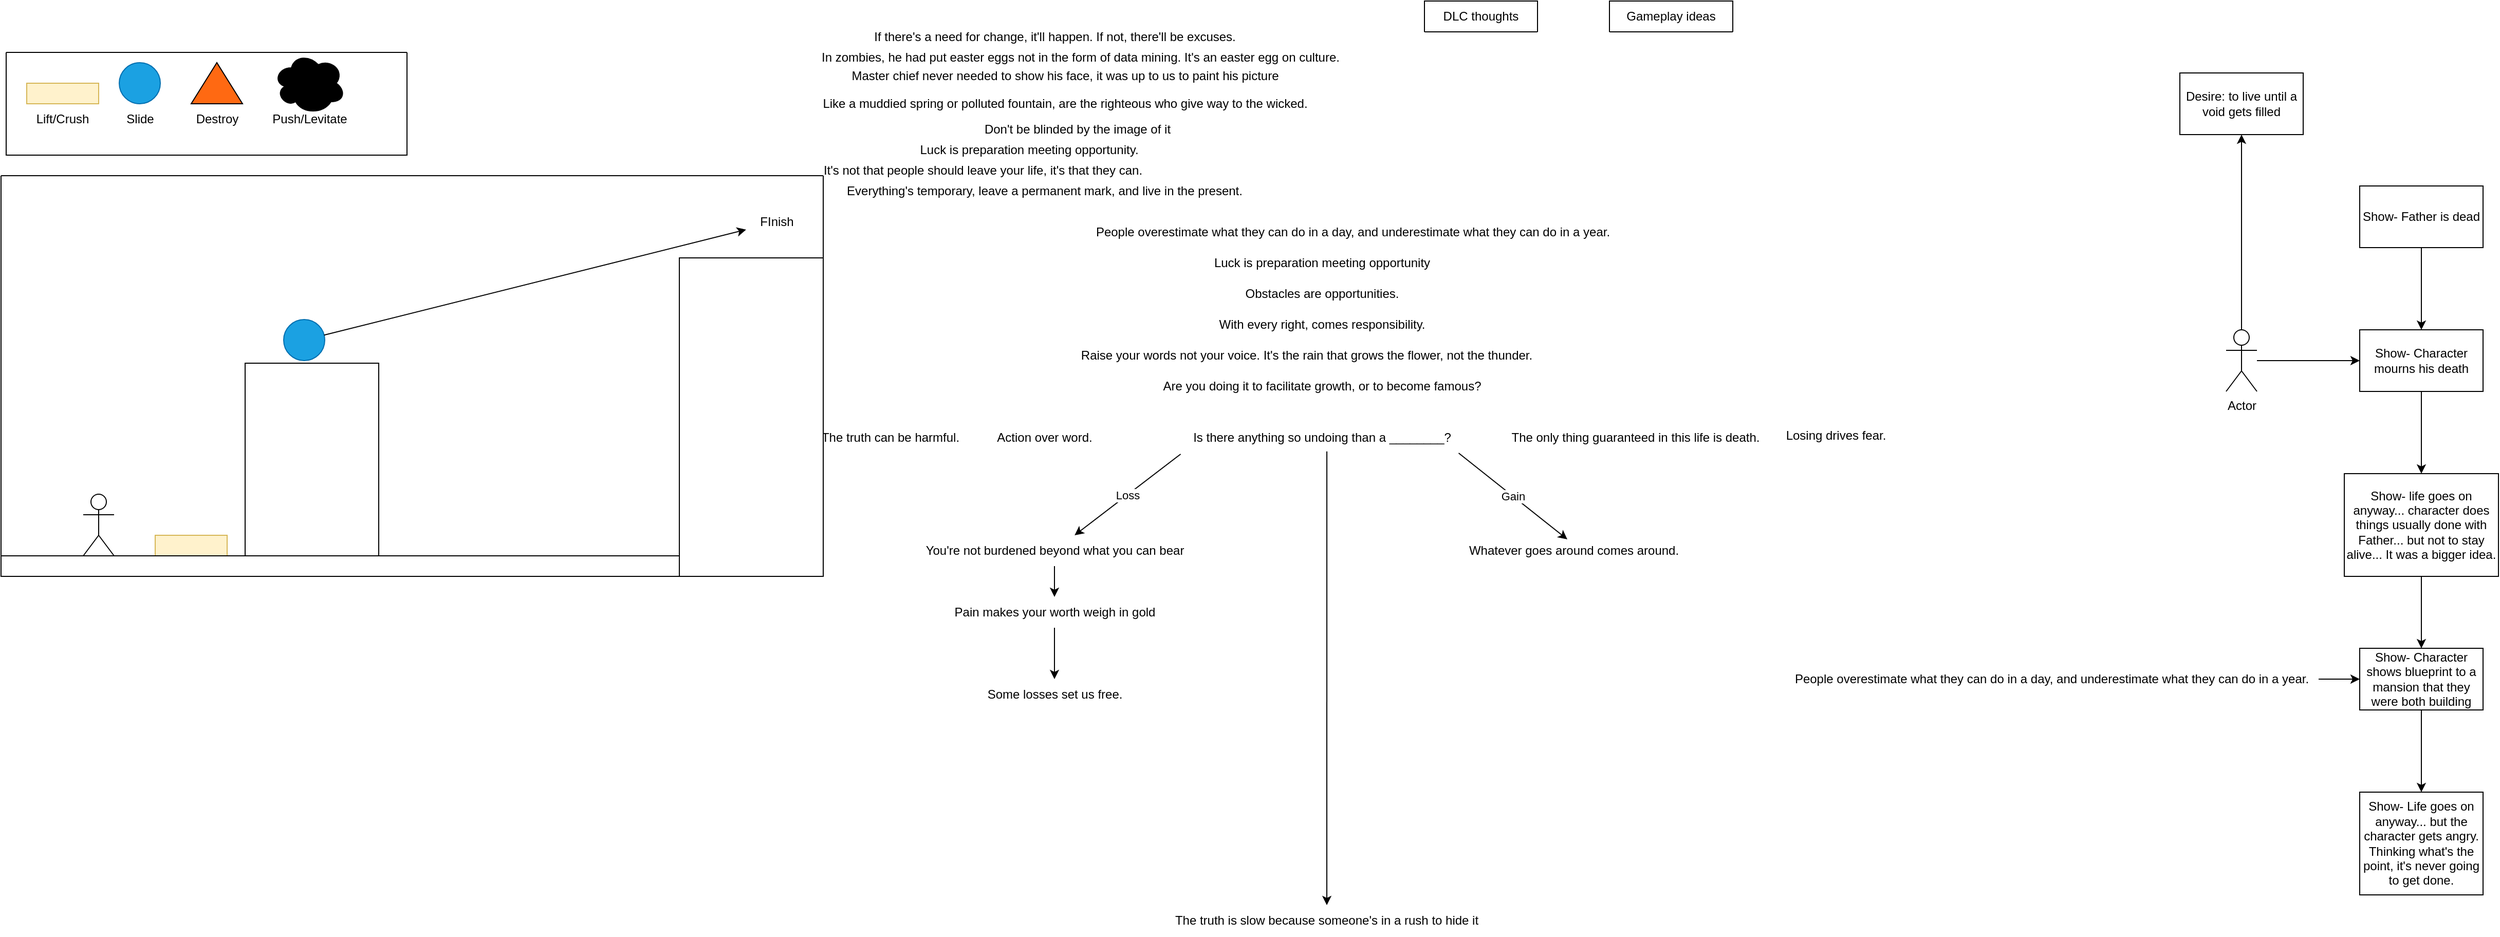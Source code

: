 <mxfile version="25.0.3">
  <diagram name="Page-1" id="BnbvyaOT_vO8Rth5V9e3">
    <mxGraphModel dx="1900" dy="558" grid="1" gridSize="10" guides="1" tooltips="1" connect="1" arrows="1" fold="1" page="1" pageScale="1" pageWidth="850" pageHeight="1100" math="0" shadow="0">
      <root>
        <mxCell id="0" />
        <mxCell id="1" parent="0" />
        <mxCell id="dBGmrAgM-QVq-BA463TX-1" value="Some losses set us free." style="text;html=1;align=center;verticalAlign=middle;resizable=0;points=[];autosize=1;strokeColor=none;fillColor=none;" parent="1" vertex="1">
          <mxGeometry x="120" y="690" width="160" height="30" as="geometry" />
        </mxCell>
        <mxCell id="A49KD2nKRxiiyZH7kdmM-1" value="" style="edgeStyle=orthogonalEdgeStyle;rounded=0;orthogonalLoop=1;jettySize=auto;html=1;" edge="1" parent="1" source="dBGmrAgM-QVq-BA463TX-2" target="dBGmrAgM-QVq-BA463TX-1">
          <mxGeometry relative="1" as="geometry" />
        </mxCell>
        <mxCell id="dBGmrAgM-QVq-BA463TX-2" value="Pain makes your worth weigh in gold" style="text;html=1;align=center;verticalAlign=middle;resizable=0;points=[];autosize=1;strokeColor=none;fillColor=none;" parent="1" vertex="1">
          <mxGeometry x="90" y="610" width="220" height="30" as="geometry" />
        </mxCell>
        <mxCell id="dBGmrAgM-QVq-BA463TX-3" value="Is there anything so undoing than a ________?" style="text;html=1;align=center;verticalAlign=middle;resizable=0;points=[];autosize=1;strokeColor=none;fillColor=none;" parent="1" vertex="1">
          <mxGeometry x="320" y="440" width="280" height="30" as="geometry" />
        </mxCell>
        <mxCell id="dBGmrAgM-QVq-BA463TX-4" value="People overestimate what they can do in a day, and underestimate what they can do in a year." style="text;html=1;align=center;verticalAlign=middle;resizable=0;points=[];autosize=1;strokeColor=none;fillColor=none;" parent="1" vertex="1">
          <mxGeometry x="230" y="240" width="520" height="30" as="geometry" />
        </mxCell>
        <mxCell id="dBGmrAgM-QVq-BA463TX-5" value="With every right, comes responsibility." style="text;html=1;align=center;verticalAlign=middle;resizable=0;points=[];autosize=1;strokeColor=none;fillColor=none;" parent="1" vertex="1">
          <mxGeometry x="345" y="330" width="230" height="30" as="geometry" />
        </mxCell>
        <mxCell id="dBGmrAgM-QVq-BA463TX-6" value="Are you doing it to facilitate growth, or to become famous?" style="text;html=1;align=center;verticalAlign=middle;resizable=0;points=[];autosize=1;strokeColor=none;fillColor=none;" parent="1" vertex="1">
          <mxGeometry x="290" y="390" width="340" height="30" as="geometry" />
        </mxCell>
        <mxCell id="lUODGQ_9CcD3UOm_i-vy-1" value="Obstacles are opportunities." style="text;html=1;align=center;verticalAlign=middle;resizable=0;points=[];autosize=1;strokeColor=none;fillColor=none;" parent="1" vertex="1">
          <mxGeometry x="375" y="300" width="170" height="30" as="geometry" />
        </mxCell>
        <mxCell id="lUODGQ_9CcD3UOm_i-vy-2" value="Luck is preparation meeting opportunity" style="text;html=1;align=center;verticalAlign=middle;resizable=0;points=[];autosize=1;strokeColor=none;fillColor=none;" parent="1" vertex="1">
          <mxGeometry x="345" y="270" width="230" height="30" as="geometry" />
        </mxCell>
        <mxCell id="lUODGQ_9CcD3UOm_i-vy-4" value="Action over word." style="text;html=1;align=center;verticalAlign=middle;resizable=0;points=[];autosize=1;strokeColor=none;fillColor=none;" parent="1" vertex="1">
          <mxGeometry x="130" y="440" width="120" height="30" as="geometry" />
        </mxCell>
        <mxCell id="lUODGQ_9CcD3UOm_i-vy-5" value="If there&#39;s a need for change, it&#39;ll happen. If not, there&#39;ll be excuses." style="text;html=1;align=center;verticalAlign=middle;resizable=0;points=[];autosize=1;strokeColor=none;fillColor=none;" parent="1" vertex="1">
          <mxGeometry x="10" y="50" width="380" height="30" as="geometry" />
        </mxCell>
        <mxCell id="lUODGQ_9CcD3UOm_i-vy-6" value="The truth can be harmful." style="text;html=1;align=center;verticalAlign=middle;resizable=0;points=[];autosize=1;strokeColor=none;fillColor=none;" parent="1" vertex="1">
          <mxGeometry x="-40" y="440" width="160" height="30" as="geometry" />
        </mxCell>
        <mxCell id="lUODGQ_9CcD3UOm_i-vy-9" value="The only thing guaranteed in this life is death." style="text;html=1;align=center;verticalAlign=middle;resizable=0;points=[];autosize=1;strokeColor=none;fillColor=none;" parent="1" vertex="1">
          <mxGeometry x="630" y="440" width="270" height="30" as="geometry" />
        </mxCell>
        <mxCell id="lUODGQ_9CcD3UOm_i-vy-10" value="" style="endArrow=classic;html=1;rounded=0;exitX=0.518;exitY=0.947;exitDx=0;exitDy=0;exitPerimeter=0;" parent="1" source="dBGmrAgM-QVq-BA463TX-3" target="lUODGQ_9CcD3UOm_i-vy-11" edge="1">
          <mxGeometry width="50" height="50" relative="1" as="geometry">
            <mxPoint x="450" y="350" as="sourcePoint" />
            <mxPoint x="470" y="590" as="targetPoint" />
          </mxGeometry>
        </mxCell>
        <mxCell id="lUODGQ_9CcD3UOm_i-vy-11" value="The truth is slow because someone&#39;s in a rush to hide it" style="text;html=1;align=center;verticalAlign=middle;whiteSpace=wrap;rounded=0;" parent="1" vertex="1">
          <mxGeometry x="315" y="910" width="300" height="30" as="geometry" />
        </mxCell>
        <mxCell id="lUODGQ_9CcD3UOm_i-vy-12" value="In zombies, he had put easter eggs not in the form of data mining. It&#39;s an easter egg on culture." style="text;html=1;align=center;verticalAlign=middle;resizable=0;points=[];autosize=1;strokeColor=none;fillColor=none;" parent="1" vertex="1">
          <mxGeometry x="-40" y="70" width="530" height="30" as="geometry" />
        </mxCell>
        <mxCell id="lUODGQ_9CcD3UOm_i-vy-14" value="&lt;div&gt;Losing drives fear.&lt;/div&gt;&lt;div&gt;&lt;br&gt;&lt;/div&gt;" style="text;html=1;align=center;verticalAlign=middle;resizable=0;points=[];autosize=1;strokeColor=none;fillColor=none;" parent="1" vertex="1">
          <mxGeometry x="900" y="440" width="120" height="40" as="geometry" />
        </mxCell>
        <mxCell id="1xzJ9CbN2i8jtsQfj5fC-8" value="Whatever goes around comes around." style="text;html=1;align=center;verticalAlign=middle;resizable=0;points=[];autosize=1;strokeColor=none;fillColor=none;" parent="1" vertex="1">
          <mxGeometry x="590" y="550" width="230" height="30" as="geometry" />
        </mxCell>
        <mxCell id="1xzJ9CbN2i8jtsQfj5fC-10" value="" style="endArrow=classic;html=1;rounded=0;exitX=0.01;exitY=1.033;exitDx=0;exitDy=0;exitPerimeter=0;" parent="1" source="dBGmrAgM-QVq-BA463TX-3" target="A49KD2nKRxiiyZH7kdmM-45" edge="1">
          <mxGeometry relative="1" as="geometry">
            <mxPoint x="330" y="500" as="sourcePoint" />
            <mxPoint x="201" y="570" as="targetPoint" />
          </mxGeometry>
        </mxCell>
        <mxCell id="1xzJ9CbN2i8jtsQfj5fC-11" value="&lt;div&gt;Loss&lt;/div&gt;" style="edgeLabel;resizable=0;html=1;;align=center;verticalAlign=middle;" parent="1xzJ9CbN2i8jtsQfj5fC-10" connectable="0" vertex="1">
          <mxGeometry relative="1" as="geometry" />
        </mxCell>
        <mxCell id="1xzJ9CbN2i8jtsQfj5fC-12" value="" style="endArrow=classic;html=1;rounded=0;exitX=0.976;exitY=1;exitDx=0;exitDy=0;exitPerimeter=0;entryX=0.474;entryY=0.133;entryDx=0;entryDy=0;entryPerimeter=0;" parent="1" source="dBGmrAgM-QVq-BA463TX-3" target="1xzJ9CbN2i8jtsQfj5fC-8" edge="1">
          <mxGeometry relative="1" as="geometry">
            <mxPoint x="530" y="490" as="sourcePoint" />
            <mxPoint x="630" y="490" as="targetPoint" />
          </mxGeometry>
        </mxCell>
        <mxCell id="1xzJ9CbN2i8jtsQfj5fC-13" value="Gain" style="edgeLabel;resizable=0;html=1;;align=center;verticalAlign=middle;" parent="1xzJ9CbN2i8jtsQfj5fC-12" connectable="0" vertex="1">
          <mxGeometry relative="1" as="geometry" />
        </mxCell>
        <mxCell id="A49KD2nKRxiiyZH7kdmM-2" value="Raise your words not your voice. It&#39;s the rain that grows the flower, not the thunder." style="text;html=1;align=center;verticalAlign=middle;resizable=0;points=[];autosize=1;strokeColor=none;fillColor=none;" vertex="1" parent="1">
          <mxGeometry x="220" y="360" width="450" height="30" as="geometry" />
        </mxCell>
        <mxCell id="A49KD2nKRxiiyZH7kdmM-36" value="" style="edgeStyle=orthogonalEdgeStyle;rounded=0;orthogonalLoop=1;jettySize=auto;html=1;" edge="1" parent="1" source="A49KD2nKRxiiyZH7kdmM-5" target="A49KD2nKRxiiyZH7kdmM-22">
          <mxGeometry relative="1" as="geometry" />
        </mxCell>
        <mxCell id="A49KD2nKRxiiyZH7kdmM-5" value="People overestimate what they can do in a day, and underestimate what they can do in a year." style="text;html=1;align=center;verticalAlign=middle;resizable=0;points=[];autosize=1;strokeColor=none;fillColor=none;" vertex="1" parent="1">
          <mxGeometry x="910" y="675" width="520" height="30" as="geometry" />
        </mxCell>
        <mxCell id="A49KD2nKRxiiyZH7kdmM-9" style="edgeStyle=orthogonalEdgeStyle;rounded=0;orthogonalLoop=1;jettySize=auto;html=1;exitX=0.5;exitY=0.5;exitDx=0;exitDy=0;exitPerimeter=0;" edge="1" parent="1" source="A49KD2nKRxiiyZH7kdmM-7" target="A49KD2nKRxiiyZH7kdmM-10">
          <mxGeometry relative="1" as="geometry">
            <mxPoint x="1290" y="140" as="targetPoint" />
          </mxGeometry>
        </mxCell>
        <mxCell id="A49KD2nKRxiiyZH7kdmM-13" value="" style="edgeStyle=orthogonalEdgeStyle;rounded=0;orthogonalLoop=1;jettySize=auto;html=1;entryX=0;entryY=0.5;entryDx=0;entryDy=0;" edge="1" parent="1" source="A49KD2nKRxiiyZH7kdmM-7" target="A49KD2nKRxiiyZH7kdmM-14">
          <mxGeometry relative="1" as="geometry" />
        </mxCell>
        <mxCell id="A49KD2nKRxiiyZH7kdmM-7" value="Actor" style="shape=umlActor;verticalLabelPosition=bottom;verticalAlign=top;html=1;outlineConnect=0;" vertex="1" parent="1">
          <mxGeometry x="1340" y="350" width="30" height="60" as="geometry" />
        </mxCell>
        <mxCell id="A49KD2nKRxiiyZH7kdmM-8" value="&lt;div&gt;Master chief never needed to show his face, it was up to us to paint his picture&lt;/div&gt;&lt;div&gt;&lt;br&gt;&lt;/div&gt;" style="text;html=1;align=center;verticalAlign=middle;resizable=0;points=[];autosize=1;strokeColor=none;fillColor=none;" vertex="1" parent="1">
          <mxGeometry x="-5" y="90" width="430" height="40" as="geometry" />
        </mxCell>
        <mxCell id="A49KD2nKRxiiyZH7kdmM-10" value="Desire: to live until a void gets filled" style="rounded=0;whiteSpace=wrap;html=1;" vertex="1" parent="1">
          <mxGeometry x="1295" y="100" width="120" height="60" as="geometry" />
        </mxCell>
        <mxCell id="A49KD2nKRxiiyZH7kdmM-15" value="" style="edgeStyle=orthogonalEdgeStyle;rounded=0;orthogonalLoop=1;jettySize=auto;html=1;" edge="1" parent="1" source="A49KD2nKRxiiyZH7kdmM-11" target="A49KD2nKRxiiyZH7kdmM-14">
          <mxGeometry relative="1" as="geometry" />
        </mxCell>
        <mxCell id="A49KD2nKRxiiyZH7kdmM-11" value="&lt;div&gt;Show- Father is dead&lt;br&gt;&lt;/div&gt;" style="rounded=0;whiteSpace=wrap;html=1;" vertex="1" parent="1">
          <mxGeometry x="1470" y="210" width="120" height="60" as="geometry" />
        </mxCell>
        <mxCell id="A49KD2nKRxiiyZH7kdmM-17" value="" style="edgeStyle=orthogonalEdgeStyle;rounded=0;orthogonalLoop=1;jettySize=auto;html=1;" edge="1" parent="1" source="A49KD2nKRxiiyZH7kdmM-14" target="A49KD2nKRxiiyZH7kdmM-16">
          <mxGeometry relative="1" as="geometry" />
        </mxCell>
        <mxCell id="A49KD2nKRxiiyZH7kdmM-14" value="&lt;div&gt;Show- Character mourns his death&lt;br&gt;&lt;/div&gt;" style="rounded=0;whiteSpace=wrap;html=1;" vertex="1" parent="1">
          <mxGeometry x="1470" y="350" width="120" height="60" as="geometry" />
        </mxCell>
        <mxCell id="A49KD2nKRxiiyZH7kdmM-23" value="" style="edgeStyle=orthogonalEdgeStyle;rounded=0;orthogonalLoop=1;jettySize=auto;html=1;" edge="1" parent="1" source="A49KD2nKRxiiyZH7kdmM-16" target="A49KD2nKRxiiyZH7kdmM-22">
          <mxGeometry relative="1" as="geometry" />
        </mxCell>
        <mxCell id="A49KD2nKRxiiyZH7kdmM-16" value="&lt;div&gt;Show- life goes on anyway... character does things usually done with Father... but not to stay alive... It was a bigger idea. &lt;br&gt;&lt;/div&gt;" style="rounded=0;whiteSpace=wrap;html=1;" vertex="1" parent="1">
          <mxGeometry x="1455" y="490" width="150" height="100" as="geometry" />
        </mxCell>
        <mxCell id="A49KD2nKRxiiyZH7kdmM-18" value="Like a muddied spring or polluted fountain, are the righteous who give way to the wicked." style="text;html=1;align=center;verticalAlign=middle;resizable=0;points=[];autosize=1;strokeColor=none;fillColor=none;" vertex="1" parent="1">
          <mxGeometry x="-30" y="115" width="480" height="30" as="geometry" />
        </mxCell>
        <mxCell id="A49KD2nKRxiiyZH7kdmM-26" value="" style="edgeStyle=orthogonalEdgeStyle;rounded=0;orthogonalLoop=1;jettySize=auto;html=1;" edge="1" parent="1" source="A49KD2nKRxiiyZH7kdmM-22" target="A49KD2nKRxiiyZH7kdmM-25">
          <mxGeometry relative="1" as="geometry" />
        </mxCell>
        <mxCell id="A49KD2nKRxiiyZH7kdmM-22" value="&lt;div&gt;Show- Character shows blueprint to a mansion that they were both building &lt;br&gt;&lt;/div&gt;" style="rounded=0;whiteSpace=wrap;html=1;" vertex="1" parent="1">
          <mxGeometry x="1470" y="660" width="120" height="60" as="geometry" />
        </mxCell>
        <mxCell id="A49KD2nKRxiiyZH7kdmM-25" value="&lt;div&gt;Show- Life goes on anyway... but the character gets angry. Thinking what&#39;s the point, it&#39;s never going to get done.&lt;/div&gt;" style="rounded=0;whiteSpace=wrap;html=1;" vertex="1" parent="1">
          <mxGeometry x="1470" y="800" width="120" height="100" as="geometry" />
        </mxCell>
        <mxCell id="A49KD2nKRxiiyZH7kdmM-28" value="&lt;div&gt;DLC thoughts&lt;/div&gt;" style="swimlane;fontStyle=0;childLayout=stackLayout;horizontal=1;startSize=30;horizontalStack=0;resizeParent=1;resizeParentMax=0;resizeLast=0;collapsible=1;marginBottom=0;whiteSpace=wrap;html=1;" vertex="1" collapsed="1" parent="1">
          <mxGeometry x="560" y="30" width="110" height="30" as="geometry">
            <mxRectangle x="560" y="30" width="140" height="120" as="alternateBounds" />
          </mxGeometry>
        </mxCell>
        <mxCell id="A49KD2nKRxiiyZH7kdmM-29" value="&lt;div&gt;Anecdotes&lt;/div&gt;" style="text;strokeColor=none;fillColor=none;align=left;verticalAlign=middle;spacingLeft=4;spacingRight=4;overflow=hidden;points=[[0,0.5],[1,0.5]];portConstraint=eastwest;rotatable=0;whiteSpace=wrap;html=1;" vertex="1" parent="A49KD2nKRxiiyZH7kdmM-28">
          <mxGeometry y="30" width="140" height="30" as="geometry" />
        </mxCell>
        <mxCell id="A49KD2nKRxiiyZH7kdmM-30" value="Player filling in the gaps" style="text;strokeColor=none;fillColor=none;align=left;verticalAlign=middle;spacingLeft=4;spacingRight=4;overflow=hidden;points=[[0,0.5],[1,0.5]];portConstraint=eastwest;rotatable=0;whiteSpace=wrap;html=1;" vertex="1" parent="A49KD2nKRxiiyZH7kdmM-28">
          <mxGeometry y="60" width="140" height="30" as="geometry" />
        </mxCell>
        <mxCell id="A49KD2nKRxiiyZH7kdmM-31" value="Item 3" style="text;strokeColor=none;fillColor=none;align=left;verticalAlign=middle;spacingLeft=4;spacingRight=4;overflow=hidden;points=[[0,0.5],[1,0.5]];portConstraint=eastwest;rotatable=0;whiteSpace=wrap;html=1;" vertex="1" parent="A49KD2nKRxiiyZH7kdmM-28">
          <mxGeometry y="90" width="140" height="30" as="geometry" />
        </mxCell>
        <mxCell id="A49KD2nKRxiiyZH7kdmM-32" value="Gameplay ideas" style="swimlane;fontStyle=0;childLayout=stackLayout;horizontal=1;startSize=30;horizontalStack=0;resizeParent=1;resizeParentMax=0;resizeLast=0;collapsible=1;marginBottom=0;whiteSpace=wrap;html=1;" vertex="1" collapsed="1" parent="1">
          <mxGeometry x="740" y="30" width="120" height="30" as="geometry">
            <mxRectangle x="740" y="30" width="290" height="190" as="alternateBounds" />
          </mxGeometry>
        </mxCell>
        <mxCell id="A49KD2nKRxiiyZH7kdmM-33" value="Emotion bar - affects gameplay attributes" style="text;strokeColor=none;fillColor=none;align=left;verticalAlign=middle;spacingLeft=4;spacingRight=4;overflow=hidden;points=[[0,0.5],[1,0.5]];portConstraint=eastwest;rotatable=0;whiteSpace=wrap;html=1;" vertex="1" parent="A49KD2nKRxiiyZH7kdmM-32">
          <mxGeometry y="30" width="290" height="30" as="geometry" />
        </mxCell>
        <mxCell id="A49KD2nKRxiiyZH7kdmM-34" value="Objective constantly changes&lt;br&gt;&lt;div&gt;- Carry obj&lt;/div&gt;&lt;div&gt;- Kill obj&lt;br&gt;&lt;/div&gt;" style="text;strokeColor=none;fillColor=none;align=left;verticalAlign=middle;spacingLeft=4;spacingRight=4;overflow=hidden;points=[[0,0.5],[1,0.5]];portConstraint=eastwest;rotatable=0;whiteSpace=wrap;html=1;" vertex="1" parent="A49KD2nKRxiiyZH7kdmM-32">
          <mxGeometry y="60" width="290" height="60" as="geometry" />
        </mxCell>
        <mxCell id="A49KD2nKRxiiyZH7kdmM-35" value="&lt;div&gt;Movement&lt;/div&gt;&lt;div&gt;&amp;nbsp;- Slow motion timer when controlling objects&lt;/div&gt;&lt;div&gt;&amp;nbsp;- Using one stick for character and another stick for moving elements&lt;br&gt;&lt;/div&gt;" style="text;strokeColor=none;fillColor=none;align=left;verticalAlign=middle;spacingLeft=4;spacingRight=4;overflow=hidden;points=[[0,0.5],[1,0.5]];portConstraint=eastwest;rotatable=0;whiteSpace=wrap;html=1;" vertex="1" parent="A49KD2nKRxiiyZH7kdmM-32">
          <mxGeometry y="120" width="290" height="70" as="geometry" />
        </mxCell>
        <mxCell id="A49KD2nKRxiiyZH7kdmM-39" value="" style="swimlane;startSize=0;" vertex="1" parent="1">
          <mxGeometry x="-825" y="200" width="800" height="390" as="geometry" />
        </mxCell>
        <mxCell id="A49KD2nKRxiiyZH7kdmM-37" value="Actor" style="shape=umlActor;verticalLabelPosition=bottom;verticalAlign=top;html=1;outlineConnect=0;" vertex="1" parent="A49KD2nKRxiiyZH7kdmM-39">
          <mxGeometry x="80" y="310" width="30" height="60" as="geometry" />
        </mxCell>
        <mxCell id="A49KD2nKRxiiyZH7kdmM-52" value="" style="rounded=0;whiteSpace=wrap;html=1;fillColor=#fff2cc;strokeColor=#d6b656;" vertex="1" parent="A49KD2nKRxiiyZH7kdmM-39">
          <mxGeometry x="150" y="350" width="70" height="20" as="geometry" />
        </mxCell>
        <mxCell id="A49KD2nKRxiiyZH7kdmM-57" value="" style="ellipse;whiteSpace=wrap;html=1;aspect=fixed;fillColor=#1ba1e2;strokeColor=#006EAF;fontColor=#ffffff;" vertex="1" parent="A49KD2nKRxiiyZH7kdmM-39">
          <mxGeometry x="275" y="140" width="40" height="40" as="geometry" />
        </mxCell>
        <mxCell id="A49KD2nKRxiiyZH7kdmM-62" value="" style="rounded=0;whiteSpace=wrap;html=1;rotation=90;" vertex="1" parent="A49KD2nKRxiiyZH7kdmM-39">
          <mxGeometry x="200" y="220" width="205" height="130" as="geometry" />
        </mxCell>
        <mxCell id="A49KD2nKRxiiyZH7kdmM-64" value="" style="rounded=0;whiteSpace=wrap;html=1;" vertex="1" parent="A49KD2nKRxiiyZH7kdmM-39">
          <mxGeometry y="370" width="660" height="20" as="geometry" />
        </mxCell>
        <mxCell id="A49KD2nKRxiiyZH7kdmM-67" value="" style="rounded=0;whiteSpace=wrap;html=1;" vertex="1" parent="A49KD2nKRxiiyZH7kdmM-39">
          <mxGeometry x="660" y="80" width="140" height="310" as="geometry" />
        </mxCell>
        <mxCell id="A49KD2nKRxiiyZH7kdmM-71" value="&lt;div&gt;FInish&lt;/div&gt;" style="text;html=1;align=center;verticalAlign=middle;whiteSpace=wrap;rounded=0;" vertex="1" parent="A49KD2nKRxiiyZH7kdmM-39">
          <mxGeometry x="725" y="30" width="60" height="30" as="geometry" />
        </mxCell>
        <mxCell id="A49KD2nKRxiiyZH7kdmM-74" value="" style="endArrow=classic;html=1;rounded=0;" edge="1" parent="A49KD2nKRxiiyZH7kdmM-39" source="A49KD2nKRxiiyZH7kdmM-57" target="A49KD2nKRxiiyZH7kdmM-71">
          <mxGeometry width="50" height="50" relative="1" as="geometry">
            <mxPoint x="455" y="170" as="sourcePoint" />
            <mxPoint x="705" y="59.778" as="targetPoint" />
          </mxGeometry>
        </mxCell>
        <mxCell id="A49KD2nKRxiiyZH7kdmM-46" value="" style="edgeStyle=orthogonalEdgeStyle;rounded=0;orthogonalLoop=1;jettySize=auto;html=1;" edge="1" parent="1" source="A49KD2nKRxiiyZH7kdmM-45" target="dBGmrAgM-QVq-BA463TX-2">
          <mxGeometry relative="1" as="geometry" />
        </mxCell>
        <mxCell id="A49KD2nKRxiiyZH7kdmM-45" value="You&#39;re not burdened beyond what you can bear" style="text;html=1;align=center;verticalAlign=middle;whiteSpace=wrap;rounded=0;" vertex="1" parent="1">
          <mxGeometry x="70.5" y="550" width="259" height="30" as="geometry" />
        </mxCell>
        <mxCell id="A49KD2nKRxiiyZH7kdmM-54" value="" style="swimlane;startSize=0;" vertex="1" parent="1">
          <mxGeometry x="-820" y="80" width="390" height="100" as="geometry" />
        </mxCell>
        <mxCell id="A49KD2nKRxiiyZH7kdmM-41" value="" style="rounded=0;whiteSpace=wrap;html=1;fillColor=#fff2cc;strokeColor=#d6b656;" vertex="1" parent="A49KD2nKRxiiyZH7kdmM-54">
          <mxGeometry x="20" y="30" width="70" height="20" as="geometry" />
        </mxCell>
        <mxCell id="A49KD2nKRxiiyZH7kdmM-48" value="Lift/Crush" style="text;html=1;align=center;verticalAlign=middle;whiteSpace=wrap;rounded=0;" vertex="1" parent="A49KD2nKRxiiyZH7kdmM-54">
          <mxGeometry x="25" y="50" width="60" height="30" as="geometry" />
        </mxCell>
        <mxCell id="A49KD2nKRxiiyZH7kdmM-43" value="" style="ellipse;whiteSpace=wrap;html=1;aspect=fixed;fillColor=#1ba1e2;strokeColor=#006EAF;fontColor=#ffffff;" vertex="1" parent="A49KD2nKRxiiyZH7kdmM-54">
          <mxGeometry x="110" y="10" width="40" height="40" as="geometry" />
        </mxCell>
        <mxCell id="A49KD2nKRxiiyZH7kdmM-51" value="Slide" style="text;html=1;align=center;verticalAlign=middle;resizable=0;points=[];autosize=1;strokeColor=none;fillColor=none;" vertex="1" parent="A49KD2nKRxiiyZH7kdmM-54">
          <mxGeometry x="105" y="50" width="50" height="30" as="geometry" />
        </mxCell>
        <mxCell id="A49KD2nKRxiiyZH7kdmM-44" value="" style="triangle;whiteSpace=wrap;html=1;direction=north;fillColor=#FF6912;" vertex="1" parent="A49KD2nKRxiiyZH7kdmM-54">
          <mxGeometry x="180" y="10" width="50" height="40" as="geometry" />
        </mxCell>
        <mxCell id="A49KD2nKRxiiyZH7kdmM-50" value="&lt;div&gt;Destroy&lt;br&gt;&lt;/div&gt;" style="text;html=1;align=center;verticalAlign=middle;resizable=0;points=[];autosize=1;strokeColor=none;fillColor=none;" vertex="1" parent="A49KD2nKRxiiyZH7kdmM-54">
          <mxGeometry x="175" y="50" width="60" height="30" as="geometry" />
        </mxCell>
        <mxCell id="A49KD2nKRxiiyZH7kdmM-49" value="Push/Levitate" style="text;html=1;align=center;verticalAlign=middle;resizable=0;points=[];autosize=1;strokeColor=none;fillColor=none;" vertex="1" parent="A49KD2nKRxiiyZH7kdmM-54">
          <mxGeometry x="250" y="50" width="90" height="30" as="geometry" />
        </mxCell>
        <mxCell id="A49KD2nKRxiiyZH7kdmM-47" value="" style="ellipse;shape=cloud;whiteSpace=wrap;html=1;fillColor=#000000;" vertex="1" parent="A49KD2nKRxiiyZH7kdmM-54">
          <mxGeometry x="260" width="70" height="60" as="geometry" />
        </mxCell>
        <mxCell id="A49KD2nKRxiiyZH7kdmM-75" value="Don&#39;t be blinded by the image of it" style="text;html=1;align=center;verticalAlign=middle;whiteSpace=wrap;rounded=0;" vertex="1" parent="1">
          <mxGeometry x="90" y="140" width="265" height="30" as="geometry" />
        </mxCell>
        <mxCell id="A49KD2nKRxiiyZH7kdmM-76" value="Luck is preparation meeting opportunity." style="text;html=1;align=center;verticalAlign=middle;resizable=0;points=[];autosize=1;strokeColor=none;fillColor=none;" vertex="1" parent="1">
          <mxGeometry x="60" y="160" width="230" height="30" as="geometry" />
        </mxCell>
        <mxCell id="A49KD2nKRxiiyZH7kdmM-77" value="&lt;div&gt;It&#39;s not that people should leave your life, it&#39;s that they can.&lt;/div&gt;" style="text;html=1;align=center;verticalAlign=middle;resizable=0;points=[];autosize=1;strokeColor=none;fillColor=none;" vertex="1" parent="1">
          <mxGeometry x="-30" y="180" width="320" height="30" as="geometry" />
        </mxCell>
        <mxCell id="A49KD2nKRxiiyZH7kdmM-78" value="Everything&#39;s temporary, leave a permanent mark, and live in the present." style="text;html=1;align=center;verticalAlign=middle;resizable=0;points=[];autosize=1;strokeColor=none;fillColor=none;" vertex="1" parent="1">
          <mxGeometry x="-10" y="200" width="400" height="30" as="geometry" />
        </mxCell>
      </root>
    </mxGraphModel>
  </diagram>
</mxfile>
